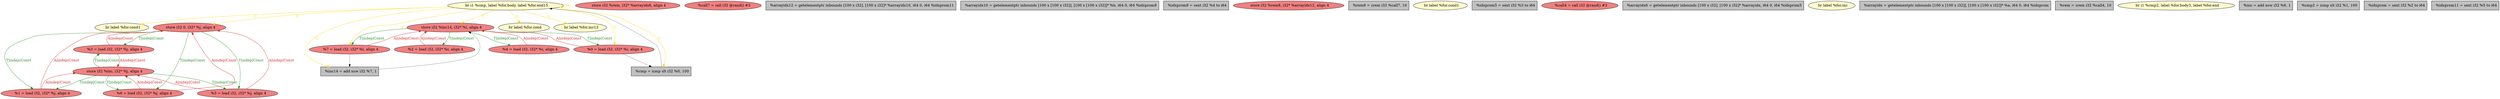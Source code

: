 
digraph G {


node1623 [fillcolor=lemonchiffon,label="  br label %for.cond1",shape=ellipse,style=filled ]
node1620 [fillcolor=lightcoral,label="  store i32 0, i32* %j, align 4",shape=ellipse,style=filled ]
node1621 [fillcolor=lightcoral,label="  store i32 %inc14, i32* %i, align 4",shape=ellipse,style=filled ]
node1615 [fillcolor=lightcoral,label="  store i32 %rem, i32* %arrayidx6, align 4",shape=ellipse,style=filled ]
node1614 [fillcolor=lightcoral,label="  %call7 = call i32 @rand() #3",shape=ellipse,style=filled ]
node1613 [fillcolor=grey,label="  %arrayidx12 = getelementptr inbounds [100 x i32], [100 x i32]* %arrayidx10, i64 0, i64 %idxprom11",shape=rectangle,style=filled ]
node1612 [fillcolor=grey,label="  %arrayidx10 = getelementptr inbounds [100 x [100 x i32]], [100 x [100 x i32]]* %b, i64 0, i64 %idxprom9",shape=rectangle,style=filled ]
node1611 [fillcolor=lightcoral,label="  %3 = load i32, i32* %j, align 4",shape=ellipse,style=filled ]
node1617 [fillcolor=lightcoral,label="  %1 = load i32, i32* %j, align 4",shape=ellipse,style=filled ]
node1610 [fillcolor=grey,label="  %idxprom9 = sext i32 %4 to i64",shape=rectangle,style=filled ]
node1608 [fillcolor=lightcoral,label="  %4 = load i32, i32* %i, align 4",shape=ellipse,style=filled ]
node1606 [fillcolor=lightcoral,label="  store i32 %rem8, i32* %arrayidx12, align 4",shape=ellipse,style=filled ]
node1605 [fillcolor=lightcoral,label="  %0 = load i32, i32* %i, align 4",shape=ellipse,style=filled ]
node1616 [fillcolor=lightcoral,label="  %5 = load i32, i32* %j, align 4",shape=ellipse,style=filled ]
node1594 [fillcolor=grey,label="  %inc14 = add nsw i32 %7, 1",shape=rectangle,style=filled ]
node1619 [fillcolor=grey,label="  %rem8 = srem i32 %call7, 10",shape=rectangle,style=filled ]
node1593 [fillcolor=lemonchiffon,label="  br label %for.cond1",shape=ellipse,style=filled ]
node1609 [fillcolor=grey,label="  %idxprom5 = sext i32 %3 to i64",shape=rectangle,style=filled ]
node1592 [fillcolor=lemonchiffon,label="  br label %for.cond",shape=ellipse,style=filled ]
node1591 [fillcolor=lightcoral,label="  %call4 = call i32 @rand() #3",shape=ellipse,style=filled ]
node1599 [fillcolor=grey,label="  %arrayidx6 = getelementptr inbounds [100 x i32], [100 x i32]* %arrayidx, i64 0, i64 %idxprom5",shape=rectangle,style=filled ]
node1603 [fillcolor=lemonchiffon,label="  br label %for.inc13",shape=ellipse,style=filled ]
node1622 [fillcolor=lightcoral,label="  store i32 %inc, i32* %j, align 4",shape=ellipse,style=filled ]
node1596 [fillcolor=lightcoral,label="  %7 = load i32, i32* %i, align 4",shape=ellipse,style=filled ]
node1604 [fillcolor=lemonchiffon,label="  br label %for.inc",shape=ellipse,style=filled ]
node1624 [fillcolor=grey,label="  %arrayidx = getelementptr inbounds [100 x [100 x i32]], [100 x [100 x i32]]* %a, i64 0, i64 %idxprom",shape=rectangle,style=filled ]
node1589 [fillcolor=lightcoral,label="  %2 = load i32, i32* %i, align 4",shape=ellipse,style=filled ]
node1590 [fillcolor=grey,label="  %rem = srem i32 %call4, 10",shape=rectangle,style=filled ]
node1618 [fillcolor=lemonchiffon,label="  br i1 %cmp2, label %for.body3, label %for.end",shape=ellipse,style=filled ]
node1595 [fillcolor=grey,label="  %inc = add nsw i32 %6, 1",shape=rectangle,style=filled ]
node1597 [fillcolor=grey,label="  %cmp2 = icmp slt i32 %1, 100",shape=rectangle,style=filled ]
node1607 [fillcolor=lemonchiffon,label="  br i1 %cmp, label %for.body, label %for.end15",shape=ellipse,style=filled ]
node1598 [fillcolor=grey,label="  %idxprom = sext i32 %2 to i64",shape=rectangle,style=filled ]
node1600 [fillcolor=grey,label="  %cmp = icmp slt i32 %0, 100",shape=rectangle,style=filled ]
node1601 [fillcolor=grey,label="  %idxprom11 = sext i32 %5 to i64",shape=rectangle,style=filled ]
node1602 [fillcolor=lightcoral,label="  %6 = load i32, i32* %j, align 4",shape=ellipse,style=filled ]

node1607->node1594 [style=solid,color=gold,label="C",penwidth=1.0,fontcolor=gold ]
node1611->node1620 [style=solid,color=firebrick3,label="A|indep|Const",penwidth=1.0,fontcolor=firebrick3 ]
node1622->node1611 [style=solid,color=forestgreen,label="T|indep|Const",penwidth=1.0,fontcolor=forestgreen ]
node1607->node1620 [style=solid,color=gold,label="C",penwidth=1.0,fontcolor=gold ]
node1607->node1592 [style=solid,color=gold,label="C",penwidth=1.0,fontcolor=gold ]
node1621->node1589 [style=solid,color=forestgreen,label="T|indep|Const",penwidth=1.0,fontcolor=forestgreen ]
node1607->node1605 [style=solid,color=gold,label="C",penwidth=1.0,fontcolor=gold ]
node1607->node1603 [style=solid,color=gold,label="C",penwidth=1.0,fontcolor=gold ]
node1620->node1611 [style=solid,color=forestgreen,label="T|indep|Const",penwidth=1.0,fontcolor=forestgreen ]
node1600->node1607 [style=solid,color=black,label="",penwidth=0.5,fontcolor=black ]
node1620->node1602 [style=solid,color=forestgreen,label="T|indep|Const",penwidth=1.0,fontcolor=forestgreen ]
node1594->node1621 [style=solid,color=black,label="",penwidth=0.5,fontcolor=black ]
node1621->node1596 [style=solid,color=forestgreen,label="T|indep|Const",penwidth=1.0,fontcolor=forestgreen ]
node1602->node1622 [style=solid,color=firebrick3,label="A|indep|Const",penwidth=1.0,fontcolor=firebrick3 ]
node1622->node1616 [style=solid,color=forestgreen,label="T|indep|Const",penwidth=1.0,fontcolor=forestgreen ]
node1607->node1621 [style=solid,color=gold,label="C",penwidth=1.0,fontcolor=gold ]
node1607->node1600 [style=solid,color=gold,label="C",penwidth=1.0,fontcolor=gold ]
node1611->node1622 [style=solid,color=firebrick3,label="A|indep|Const",penwidth=1.0,fontcolor=firebrick3 ]
node1607->node1596 [style=solid,color=gold,label="C",penwidth=1.0,fontcolor=gold ]
node1602->node1620 [style=solid,color=firebrick3,label="A|indep|Const",penwidth=1.0,fontcolor=firebrick3 ]
node1596->node1594 [style=solid,color=black,label="",penwidth=0.5,fontcolor=black ]
node1589->node1621 [style=solid,color=firebrick3,label="A|indep|Const",penwidth=1.0,fontcolor=firebrick3 ]
node1622->node1602 [style=solid,color=forestgreen,label="T|indep|Const",penwidth=1.0,fontcolor=forestgreen ]
node1616->node1622 [style=solid,color=firebrick3,label="A|indep|Const",penwidth=1.0,fontcolor=firebrick3 ]
node1605->node1621 [style=solid,color=firebrick3,label="A|indep|Const",penwidth=1.0,fontcolor=firebrick3 ]
node1605->node1600 [style=solid,color=black,label="",penwidth=0.5,fontcolor=black ]
node1621->node1608 [style=solid,color=forestgreen,label="T|indep|Const",penwidth=1.0,fontcolor=forestgreen ]
node1596->node1621 [style=solid,color=firebrick3,label="A|indep|Const",penwidth=1.0,fontcolor=firebrick3 ]
node1617->node1622 [style=solid,color=firebrick3,label="A|indep|Const",penwidth=1.0,fontcolor=firebrick3 ]
node1622->node1617 [style=solid,color=forestgreen,label="T|indep|Const",penwidth=1.0,fontcolor=forestgreen ]
node1607->node1623 [style=solid,color=gold,label="C",penwidth=1.0,fontcolor=gold ]
node1616->node1620 [style=solid,color=firebrick3,label="A|indep|Const",penwidth=1.0,fontcolor=firebrick3 ]
node1620->node1616 [style=solid,color=forestgreen,label="T|indep|Const",penwidth=1.0,fontcolor=forestgreen ]
node1620->node1617 [style=solid,color=forestgreen,label="T|indep|Const",penwidth=1.0,fontcolor=forestgreen ]
node1617->node1620 [style=solid,color=firebrick3,label="A|indep|Const",penwidth=1.0,fontcolor=firebrick3 ]
node1621->node1605 [style=solid,color=forestgreen,label="T|indep|Const",penwidth=1.0,fontcolor=forestgreen ]
node1608->node1621 [style=solid,color=firebrick3,label="A|indep|Const",penwidth=1.0,fontcolor=firebrick3 ]
node1607->node1607 [style=solid,color=gold,label="C",penwidth=1.0,fontcolor=gold ]


}
